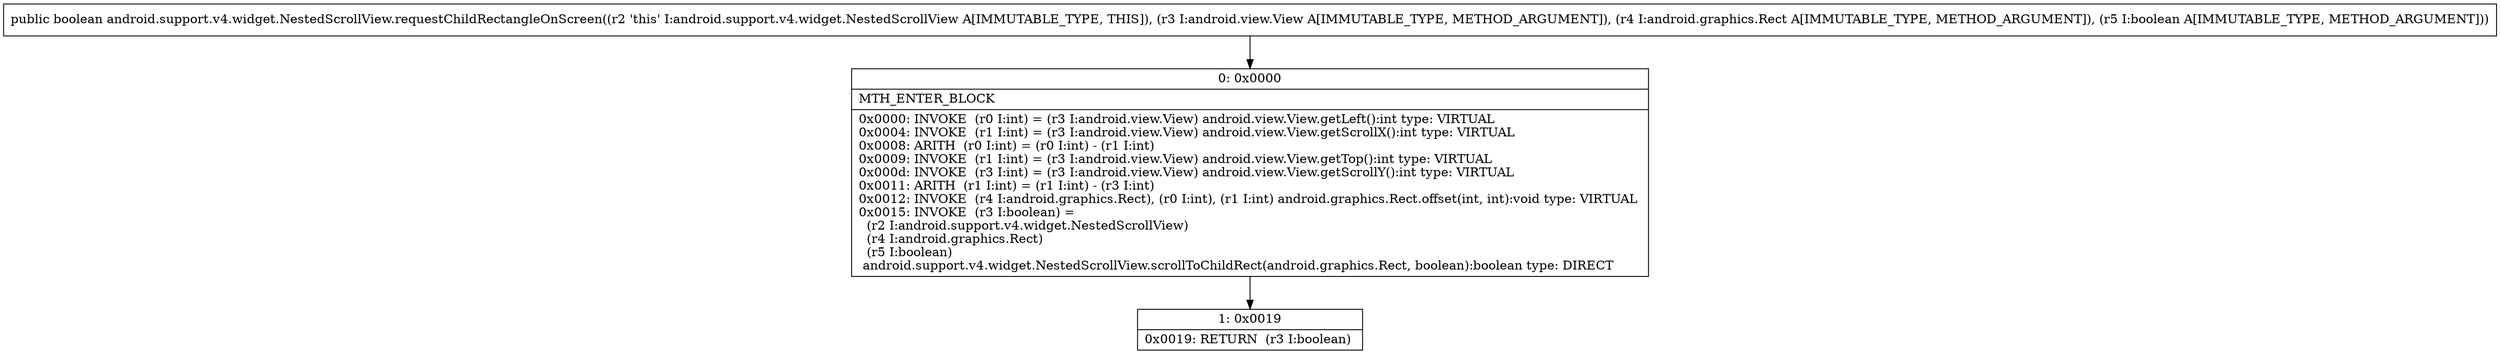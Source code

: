 digraph "CFG forandroid.support.v4.widget.NestedScrollView.requestChildRectangleOnScreen(Landroid\/view\/View;Landroid\/graphics\/Rect;Z)Z" {
Node_0 [shape=record,label="{0\:\ 0x0000|MTH_ENTER_BLOCK\l|0x0000: INVOKE  (r0 I:int) = (r3 I:android.view.View) android.view.View.getLeft():int type: VIRTUAL \l0x0004: INVOKE  (r1 I:int) = (r3 I:android.view.View) android.view.View.getScrollX():int type: VIRTUAL \l0x0008: ARITH  (r0 I:int) = (r0 I:int) \- (r1 I:int) \l0x0009: INVOKE  (r1 I:int) = (r3 I:android.view.View) android.view.View.getTop():int type: VIRTUAL \l0x000d: INVOKE  (r3 I:int) = (r3 I:android.view.View) android.view.View.getScrollY():int type: VIRTUAL \l0x0011: ARITH  (r1 I:int) = (r1 I:int) \- (r3 I:int) \l0x0012: INVOKE  (r4 I:android.graphics.Rect), (r0 I:int), (r1 I:int) android.graphics.Rect.offset(int, int):void type: VIRTUAL \l0x0015: INVOKE  (r3 I:boolean) = \l  (r2 I:android.support.v4.widget.NestedScrollView)\l  (r4 I:android.graphics.Rect)\l  (r5 I:boolean)\l android.support.v4.widget.NestedScrollView.scrollToChildRect(android.graphics.Rect, boolean):boolean type: DIRECT \l}"];
Node_1 [shape=record,label="{1\:\ 0x0019|0x0019: RETURN  (r3 I:boolean) \l}"];
MethodNode[shape=record,label="{public boolean android.support.v4.widget.NestedScrollView.requestChildRectangleOnScreen((r2 'this' I:android.support.v4.widget.NestedScrollView A[IMMUTABLE_TYPE, THIS]), (r3 I:android.view.View A[IMMUTABLE_TYPE, METHOD_ARGUMENT]), (r4 I:android.graphics.Rect A[IMMUTABLE_TYPE, METHOD_ARGUMENT]), (r5 I:boolean A[IMMUTABLE_TYPE, METHOD_ARGUMENT])) }"];
MethodNode -> Node_0;
Node_0 -> Node_1;
}

